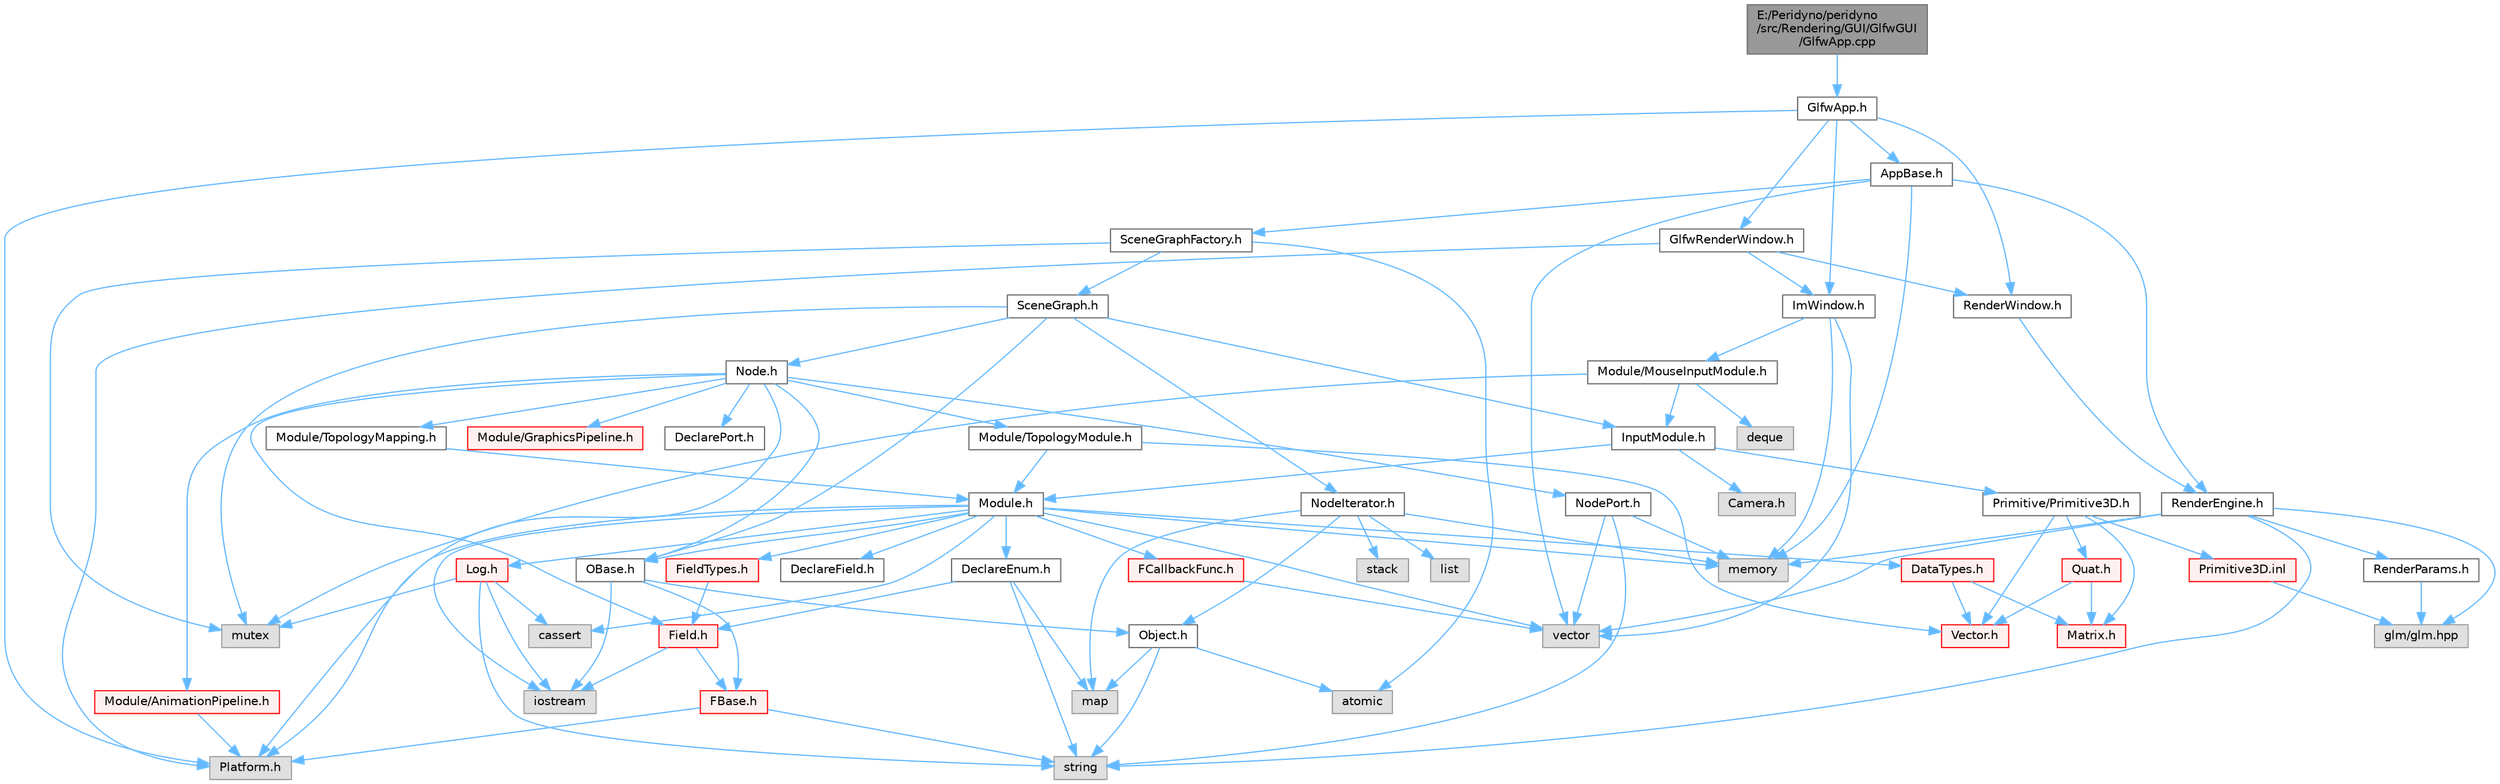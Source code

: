 digraph "E:/Peridyno/peridyno/src/Rendering/GUI/GlfwGUI/GlfwApp.cpp"
{
 // LATEX_PDF_SIZE
  bgcolor="transparent";
  edge [fontname=Helvetica,fontsize=10,labelfontname=Helvetica,labelfontsize=10];
  node [fontname=Helvetica,fontsize=10,shape=box,height=0.2,width=0.4];
  Node1 [id="Node000001",label="E:/Peridyno/peridyno\l/src/Rendering/GUI/GlfwGUI\l/GlfwApp.cpp",height=0.2,width=0.4,color="gray40", fillcolor="grey60", style="filled", fontcolor="black",tooltip=" "];
  Node1 -> Node2 [id="edge1_Node000001_Node000002",color="steelblue1",style="solid",tooltip=" "];
  Node2 [id="Node000002",label="GlfwApp.h",height=0.2,width=0.4,color="grey40", fillcolor="white", style="filled",URL="$_glfw_app_8h.html",tooltip=" "];
  Node2 -> Node3 [id="edge2_Node000002_Node000003",color="steelblue1",style="solid",tooltip=" "];
  Node3 [id="Node000003",label="Platform.h",height=0.2,width=0.4,color="grey60", fillcolor="#E0E0E0", style="filled",tooltip=" "];
  Node2 -> Node4 [id="edge3_Node000002_Node000004",color="steelblue1",style="solid",tooltip=" "];
  Node4 [id="Node000004",label="RenderWindow.h",height=0.2,width=0.4,color="grey40", fillcolor="white", style="filled",URL="$_render_window_8h.html",tooltip=" "];
  Node4 -> Node5 [id="edge4_Node000004_Node000005",color="steelblue1",style="solid",tooltip=" "];
  Node5 [id="Node000005",label="RenderEngine.h",height=0.2,width=0.4,color="grey40", fillcolor="white", style="filled",URL="$_render_engine_8h.html",tooltip=" "];
  Node5 -> Node6 [id="edge5_Node000005_Node000006",color="steelblue1",style="solid",tooltip=" "];
  Node6 [id="Node000006",label="memory",height=0.2,width=0.4,color="grey60", fillcolor="#E0E0E0", style="filled",tooltip=" "];
  Node5 -> Node7 [id="edge6_Node000005_Node000007",color="steelblue1",style="solid",tooltip=" "];
  Node7 [id="Node000007",label="string",height=0.2,width=0.4,color="grey60", fillcolor="#E0E0E0", style="filled",tooltip=" "];
  Node5 -> Node8 [id="edge7_Node000005_Node000008",color="steelblue1",style="solid",tooltip=" "];
  Node8 [id="Node000008",label="vector",height=0.2,width=0.4,color="grey60", fillcolor="#E0E0E0", style="filled",tooltip=" "];
  Node5 -> Node9 [id="edge8_Node000005_Node000009",color="steelblue1",style="solid",tooltip=" "];
  Node9 [id="Node000009",label="glm/glm.hpp",height=0.2,width=0.4,color="grey60", fillcolor="#E0E0E0", style="filled",tooltip=" "];
  Node5 -> Node10 [id="edge9_Node000005_Node000010",color="steelblue1",style="solid",tooltip=" "];
  Node10 [id="Node000010",label="RenderParams.h",height=0.2,width=0.4,color="grey40", fillcolor="white", style="filled",URL="$_render_params_8h.html",tooltip=" "];
  Node10 -> Node9 [id="edge10_Node000010_Node000009",color="steelblue1",style="solid",tooltip=" "];
  Node2 -> Node11 [id="edge11_Node000002_Node000011",color="steelblue1",style="solid",tooltip=" "];
  Node11 [id="Node000011",label="ImWindow.h",height=0.2,width=0.4,color="grey40", fillcolor="white", style="filled",URL="$_im_window_8h.html",tooltip=" "];
  Node11 -> Node8 [id="edge12_Node000011_Node000008",color="steelblue1",style="solid",tooltip=" "];
  Node11 -> Node6 [id="edge13_Node000011_Node000006",color="steelblue1",style="solid",tooltip=" "];
  Node11 -> Node12 [id="edge14_Node000011_Node000012",color="steelblue1",style="solid",tooltip=" "];
  Node12 [id="Node000012",label="Module/MouseInputModule.h",height=0.2,width=0.4,color="grey40", fillcolor="white", style="filled",URL="$_mouse_input_module_8h.html",tooltip=" "];
  Node12 -> Node13 [id="edge15_Node000012_Node000013",color="steelblue1",style="solid",tooltip=" "];
  Node13 [id="Node000013",label="InputModule.h",height=0.2,width=0.4,color="grey40", fillcolor="white", style="filled",URL="$_input_module_8h.html",tooltip=" "];
  Node13 -> Node14 [id="edge16_Node000013_Node000014",color="steelblue1",style="solid",tooltip=" "];
  Node14 [id="Node000014",label="Module.h",height=0.2,width=0.4,color="grey40", fillcolor="white", style="filled",URL="$_module_8h.html",tooltip=" "];
  Node14 -> Node3 [id="edge17_Node000014_Node000003",color="steelblue1",style="solid",tooltip=" "];
  Node14 -> Node6 [id="edge18_Node000014_Node000006",color="steelblue1",style="solid",tooltip=" "];
  Node14 -> Node8 [id="edge19_Node000014_Node000008",color="steelblue1",style="solid",tooltip=" "];
  Node14 -> Node15 [id="edge20_Node000014_Node000015",color="steelblue1",style="solid",tooltip=" "];
  Node15 [id="Node000015",label="cassert",height=0.2,width=0.4,color="grey60", fillcolor="#E0E0E0", style="filled",tooltip=" "];
  Node14 -> Node16 [id="edge21_Node000014_Node000016",color="steelblue1",style="solid",tooltip=" "];
  Node16 [id="Node000016",label="iostream",height=0.2,width=0.4,color="grey60", fillcolor="#E0E0E0", style="filled",tooltip=" "];
  Node14 -> Node17 [id="edge22_Node000014_Node000017",color="steelblue1",style="solid",tooltip=" "];
  Node17 [id="Node000017",label="OBase.h",height=0.2,width=0.4,color="grey40", fillcolor="white", style="filled",URL="$_o_base_8h.html",tooltip=" "];
  Node17 -> Node16 [id="edge23_Node000017_Node000016",color="steelblue1",style="solid",tooltip=" "];
  Node17 -> Node18 [id="edge24_Node000017_Node000018",color="steelblue1",style="solid",tooltip=" "];
  Node18 [id="Node000018",label="FBase.h",height=0.2,width=0.4,color="red", fillcolor="#FFF0F0", style="filled",URL="$_f_base_8h.html",tooltip=" "];
  Node18 -> Node3 [id="edge25_Node000018_Node000003",color="steelblue1",style="solid",tooltip=" "];
  Node18 -> Node7 [id="edge26_Node000018_Node000007",color="steelblue1",style="solid",tooltip=" "];
  Node17 -> Node23 [id="edge27_Node000017_Node000023",color="steelblue1",style="solid",tooltip=" "];
  Node23 [id="Node000023",label="Object.h",height=0.2,width=0.4,color="grey40", fillcolor="white", style="filled",URL="$_object_8h.html",tooltip=" "];
  Node23 -> Node7 [id="edge28_Node000023_Node000007",color="steelblue1",style="solid",tooltip=" "];
  Node23 -> Node24 [id="edge29_Node000023_Node000024",color="steelblue1",style="solid",tooltip=" "];
  Node24 [id="Node000024",label="atomic",height=0.2,width=0.4,color="grey60", fillcolor="#E0E0E0", style="filled",tooltip=" "];
  Node23 -> Node25 [id="edge30_Node000023_Node000025",color="steelblue1",style="solid",tooltip=" "];
  Node25 [id="Node000025",label="map",height=0.2,width=0.4,color="grey60", fillcolor="#E0E0E0", style="filled",tooltip=" "];
  Node14 -> Node26 [id="edge31_Node000014_Node000026",color="steelblue1",style="solid",tooltip=" "];
  Node26 [id="Node000026",label="Log.h",height=0.2,width=0.4,color="red", fillcolor="#FFF0F0", style="filled",URL="$_log_8h.html",tooltip=" "];
  Node26 -> Node27 [id="edge32_Node000026_Node000027",color="steelblue1",style="solid",tooltip=" "];
  Node27 [id="Node000027",label="mutex",height=0.2,width=0.4,color="grey60", fillcolor="#E0E0E0", style="filled",tooltip=" "];
  Node26 -> Node7 [id="edge33_Node000026_Node000007",color="steelblue1",style="solid",tooltip=" "];
  Node26 -> Node16 [id="edge34_Node000026_Node000016",color="steelblue1",style="solid",tooltip=" "];
  Node26 -> Node15 [id="edge35_Node000026_Node000015",color="steelblue1",style="solid",tooltip=" "];
  Node14 -> Node34 [id="edge36_Node000014_Node000034",color="steelblue1",style="solid",tooltip=" "];
  Node34 [id="Node000034",label="DataTypes.h",height=0.2,width=0.4,color="red", fillcolor="#FFF0F0", style="filled",URL="$_data_types_8h.html",tooltip=" "];
  Node34 -> Node35 [id="edge37_Node000034_Node000035",color="steelblue1",style="solid",tooltip=" "];
  Node35 [id="Node000035",label="Vector.h",height=0.2,width=0.4,color="red", fillcolor="#FFF0F0", style="filled",URL="$_vector_8h.html",tooltip=" "];
  Node34 -> Node54 [id="edge38_Node000034_Node000054",color="steelblue1",style="solid",tooltip=" "];
  Node54 [id="Node000054",label="Matrix.h",height=0.2,width=0.4,color="red", fillcolor="#FFF0F0", style="filled",URL="$_matrix_8h.html",tooltip=" "];
  Node14 -> Node75 [id="edge39_Node000014_Node000075",color="steelblue1",style="solid",tooltip=" "];
  Node75 [id="Node000075",label="DeclareEnum.h",height=0.2,width=0.4,color="grey40", fillcolor="white", style="filled",URL="$_declare_enum_8h.html",tooltip=" "];
  Node75 -> Node25 [id="edge40_Node000075_Node000025",color="steelblue1",style="solid",tooltip=" "];
  Node75 -> Node7 [id="edge41_Node000075_Node000007",color="steelblue1",style="solid",tooltip=" "];
  Node75 -> Node76 [id="edge42_Node000075_Node000076",color="steelblue1",style="solid",tooltip=" "];
  Node76 [id="Node000076",label="Field.h",height=0.2,width=0.4,color="red", fillcolor="#FFF0F0", style="filled",URL="$_field_8h.html",tooltip=" "];
  Node76 -> Node16 [id="edge43_Node000076_Node000016",color="steelblue1",style="solid",tooltip=" "];
  Node76 -> Node18 [id="edge44_Node000076_Node000018",color="steelblue1",style="solid",tooltip=" "];
  Node14 -> Node91 [id="edge45_Node000014_Node000091",color="steelblue1",style="solid",tooltip=" "];
  Node91 [id="Node000091",label="DeclareField.h",height=0.2,width=0.4,color="grey40", fillcolor="white", style="filled",URL="$_declare_field_8h.html",tooltip=" "];
  Node14 -> Node92 [id="edge46_Node000014_Node000092",color="steelblue1",style="solid",tooltip=" "];
  Node92 [id="Node000092",label="FCallbackFunc.h",height=0.2,width=0.4,color="red", fillcolor="#FFF0F0", style="filled",URL="$_f_callback_func_8h.html",tooltip=" "];
  Node92 -> Node8 [id="edge47_Node000092_Node000008",color="steelblue1",style="solid",tooltip=" "];
  Node14 -> Node93 [id="edge48_Node000014_Node000093",color="steelblue1",style="solid",tooltip=" "];
  Node93 [id="Node000093",label="FieldTypes.h",height=0.2,width=0.4,color="red", fillcolor="#FFF0F0", style="filled",URL="$_field_types_8h.html",tooltip=" "];
  Node93 -> Node76 [id="edge49_Node000093_Node000076",color="steelblue1",style="solid",tooltip=" "];
  Node13 -> Node95 [id="edge50_Node000013_Node000095",color="steelblue1",style="solid",tooltip=" "];
  Node95 [id="Node000095",label="Camera.h",height=0.2,width=0.4,color="grey60", fillcolor="#E0E0E0", style="filled",tooltip=" "];
  Node13 -> Node96 [id="edge51_Node000013_Node000096",color="steelblue1",style="solid",tooltip=" "];
  Node96 [id="Node000096",label="Primitive/Primitive3D.h",height=0.2,width=0.4,color="grey40", fillcolor="white", style="filled",URL="$_primitive3_d_8h.html",tooltip=" "];
  Node96 -> Node35 [id="edge52_Node000096_Node000035",color="steelblue1",style="solid",tooltip=" "];
  Node96 -> Node54 [id="edge53_Node000096_Node000054",color="steelblue1",style="solid",tooltip=" "];
  Node96 -> Node67 [id="edge54_Node000096_Node000067",color="steelblue1",style="solid",tooltip=" "];
  Node67 [id="Node000067",label="Quat.h",height=0.2,width=0.4,color="red", fillcolor="#FFF0F0", style="filled",URL="$_quat_8h.html",tooltip="Implementation of quaternion."];
  Node67 -> Node35 [id="edge55_Node000067_Node000035",color="steelblue1",style="solid",tooltip=" "];
  Node67 -> Node54 [id="edge56_Node000067_Node000054",color="steelblue1",style="solid",tooltip=" "];
  Node96 -> Node97 [id="edge57_Node000096_Node000097",color="steelblue1",style="solid",tooltip=" "];
  Node97 [id="Node000097",label="Primitive3D.inl",height=0.2,width=0.4,color="red", fillcolor="#FFF0F0", style="filled",URL="$_primitive3_d_8inl.html",tooltip=" "];
  Node97 -> Node9 [id="edge58_Node000097_Node000009",color="steelblue1",style="solid",tooltip=" "];
  Node12 -> Node100 [id="edge59_Node000012_Node000100",color="steelblue1",style="solid",tooltip=" "];
  Node100 [id="Node000100",label="deque",height=0.2,width=0.4,color="grey60", fillcolor="#E0E0E0", style="filled",tooltip=" "];
  Node12 -> Node27 [id="edge60_Node000012_Node000027",color="steelblue1",style="solid",tooltip=" "];
  Node2 -> Node101 [id="edge61_Node000002_Node000101",color="steelblue1",style="solid",tooltip=" "];
  Node101 [id="Node000101",label="AppBase.h",height=0.2,width=0.4,color="grey40", fillcolor="white", style="filled",URL="$_app_base_8h.html",tooltip=" "];
  Node101 -> Node8 [id="edge62_Node000101_Node000008",color="steelblue1",style="solid",tooltip=" "];
  Node101 -> Node6 [id="edge63_Node000101_Node000006",color="steelblue1",style="solid",tooltip=" "];
  Node101 -> Node102 [id="edge64_Node000101_Node000102",color="steelblue1",style="solid",tooltip=" "];
  Node102 [id="Node000102",label="SceneGraphFactory.h",height=0.2,width=0.4,color="grey40", fillcolor="white", style="filled",URL="$_scene_graph_factory_8h.html",tooltip=" "];
  Node102 -> Node24 [id="edge65_Node000102_Node000024",color="steelblue1",style="solid",tooltip=" "];
  Node102 -> Node27 [id="edge66_Node000102_Node000027",color="steelblue1",style="solid",tooltip=" "];
  Node102 -> Node103 [id="edge67_Node000102_Node000103",color="steelblue1",style="solid",tooltip=" "];
  Node103 [id="Node000103",label="SceneGraph.h",height=0.2,width=0.4,color="grey40", fillcolor="white", style="filled",URL="$_scene_graph_8h.html",tooltip=" "];
  Node103 -> Node17 [id="edge68_Node000103_Node000017",color="steelblue1",style="solid",tooltip=" "];
  Node103 -> Node104 [id="edge69_Node000103_Node000104",color="steelblue1",style="solid",tooltip=" "];
  Node104 [id="Node000104",label="Node.h",height=0.2,width=0.4,color="grey40", fillcolor="white", style="filled",URL="$_node_8h.html",tooltip=" "];
  Node104 -> Node17 [id="edge70_Node000104_Node000017",color="steelblue1",style="solid",tooltip=" "];
  Node104 -> Node76 [id="edge71_Node000104_Node000076",color="steelblue1",style="solid",tooltip=" "];
  Node104 -> Node3 [id="edge72_Node000104_Node000003",color="steelblue1",style="solid",tooltip=" "];
  Node104 -> Node105 [id="edge73_Node000104_Node000105",color="steelblue1",style="solid",tooltip=" "];
  Node105 [id="Node000105",label="DeclarePort.h",height=0.2,width=0.4,color="grey40", fillcolor="white", style="filled",URL="$_declare_port_8h.html",tooltip=" "];
  Node104 -> Node106 [id="edge74_Node000104_Node000106",color="steelblue1",style="solid",tooltip=" "];
  Node106 [id="Node000106",label="NodePort.h",height=0.2,width=0.4,color="grey40", fillcolor="white", style="filled",URL="$_node_port_8h.html",tooltip=" "];
  Node106 -> Node7 [id="edge75_Node000106_Node000007",color="steelblue1",style="solid",tooltip=" "];
  Node106 -> Node8 [id="edge76_Node000106_Node000008",color="steelblue1",style="solid",tooltip=" "];
  Node106 -> Node6 [id="edge77_Node000106_Node000006",color="steelblue1",style="solid",tooltip=" "];
  Node104 -> Node107 [id="edge78_Node000104_Node000107",color="steelblue1",style="solid",tooltip=" "];
  Node107 [id="Node000107",label="Module/TopologyModule.h",height=0.2,width=0.4,color="grey40", fillcolor="white", style="filled",URL="$_topology_module_8h.html",tooltip=" "];
  Node107 -> Node35 [id="edge79_Node000107_Node000035",color="steelblue1",style="solid",tooltip=" "];
  Node107 -> Node14 [id="edge80_Node000107_Node000014",color="steelblue1",style="solid",tooltip=" "];
  Node104 -> Node108 [id="edge81_Node000104_Node000108",color="steelblue1",style="solid",tooltip=" "];
  Node108 [id="Node000108",label="Module/TopologyMapping.h",height=0.2,width=0.4,color="grey40", fillcolor="white", style="filled",URL="$_topology_mapping_8h.html",tooltip=" "];
  Node108 -> Node14 [id="edge82_Node000108_Node000014",color="steelblue1",style="solid",tooltip=" "];
  Node104 -> Node109 [id="edge83_Node000104_Node000109",color="steelblue1",style="solid",tooltip=" "];
  Node109 [id="Node000109",label="Module/AnimationPipeline.h",height=0.2,width=0.4,color="red", fillcolor="#FFF0F0", style="filled",URL="$_animation_pipeline_8h.html",tooltip=" "];
  Node109 -> Node3 [id="edge84_Node000109_Node000003",color="steelblue1",style="solid",tooltip=" "];
  Node104 -> Node111 [id="edge85_Node000104_Node000111",color="steelblue1",style="solid",tooltip=" "];
  Node111 [id="Node000111",label="Module/GraphicsPipeline.h",height=0.2,width=0.4,color="red", fillcolor="#FFF0F0", style="filled",URL="$_graphics_pipeline_8h.html",tooltip=" "];
  Node103 -> Node112 [id="edge86_Node000103_Node000112",color="steelblue1",style="solid",tooltip=" "];
  Node112 [id="Node000112",label="NodeIterator.h",height=0.2,width=0.4,color="grey40", fillcolor="white", style="filled",URL="$_node_iterator_8h.html",tooltip=" "];
  Node112 -> Node113 [id="edge87_Node000112_Node000113",color="steelblue1",style="solid",tooltip=" "];
  Node113 [id="Node000113",label="stack",height=0.2,width=0.4,color="grey60", fillcolor="#E0E0E0", style="filled",tooltip=" "];
  Node112 -> Node114 [id="edge88_Node000112_Node000114",color="steelblue1",style="solid",tooltip=" "];
  Node114 [id="Node000114",label="list",height=0.2,width=0.4,color="grey60", fillcolor="#E0E0E0", style="filled",tooltip=" "];
  Node112 -> Node25 [id="edge89_Node000112_Node000025",color="steelblue1",style="solid",tooltip=" "];
  Node112 -> Node6 [id="edge90_Node000112_Node000006",color="steelblue1",style="solid",tooltip=" "];
  Node112 -> Node23 [id="edge91_Node000112_Node000023",color="steelblue1",style="solid",tooltip=" "];
  Node103 -> Node13 [id="edge92_Node000103_Node000013",color="steelblue1",style="solid",tooltip=" "];
  Node103 -> Node27 [id="edge93_Node000103_Node000027",color="steelblue1",style="solid",tooltip=" "];
  Node101 -> Node5 [id="edge94_Node000101_Node000005",color="steelblue1",style="solid",tooltip=" "];
  Node2 -> Node115 [id="edge95_Node000002_Node000115",color="steelblue1",style="solid",tooltip=" "];
  Node115 [id="Node000115",label="GlfwRenderWindow.h",height=0.2,width=0.4,color="grey40", fillcolor="white", style="filled",URL="$_glfw_render_window_8h.html",tooltip=" "];
  Node115 -> Node3 [id="edge96_Node000115_Node000003",color="steelblue1",style="solid",tooltip=" "];
  Node115 -> Node11 [id="edge97_Node000115_Node000011",color="steelblue1",style="solid",tooltip=" "];
  Node115 -> Node4 [id="edge98_Node000115_Node000004",color="steelblue1",style="solid",tooltip=" "];
}

